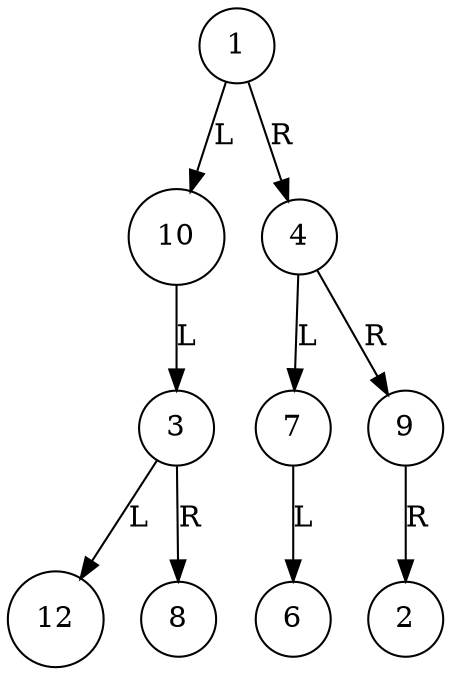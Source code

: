 digraph Tree {
node [shape=circle];
splines=polyline;
rankdir=TB;
"1" -> "10" [label="L", dir=both, arrowhead=normal, arrowtail=none];
"10" -> "3" [label="L", dir=both, arrowhead=normal, arrowtail=none];
"3" -> "12" [label="L", dir=both, arrowhead=normal, arrowtail=none];
"3" -> "8" [label="R", dir=both, arrowhead=normal, arrowtail=none];
"1" -> "4" [label="R", dir=both, arrowhead=normal, arrowtail=none];
"4" -> "7" [label="L", dir=both, arrowhead=normal, arrowtail=none];
"7" -> "6" [label="L", dir=both, arrowhead=normal, arrowtail=none];
"4" -> "9" [label="R", dir=both, arrowhead=normal, arrowtail=none];
"9" -> "2" [label="R", dir=both, arrowhead=normal, arrowtail=none];
}
